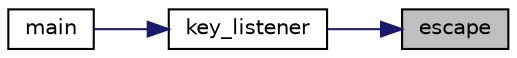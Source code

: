 digraph "escape"
{
 // LATEX_PDF_SIZE
  edge [fontname="Helvetica",fontsize="10",labelfontname="Helvetica",labelfontsize="10"];
  node [fontname="Helvetica",fontsize="10",shape=record];
  rankdir="RL";
  Node1 [label="escape",height=0.2,width=0.4,color="black", fillcolor="grey75", style="filled", fontcolor="black",tooltip="Function that make the player quit the game if escape is pressed."];
  Node1 -> Node2 [dir="back",color="midnightblue",fontsize="10",style="solid"];
  Node2 [label="key_listener",height=0.2,width=0.4,color="black", fillcolor="white", style="filled",URL="$key__listener_8h.html#a6661073e728eb5818d0faf3dfd8dfe98",tooltip="Function that listen the keyboard."];
  Node2 -> Node3 [dir="back",color="midnightblue",fontsize="10",style="solid"];
  Node3 [label="main",height=0.2,width=0.4,color="black", fillcolor="white", style="filled",URL="$main_8c.html#abf9e6b7e6f15df4b525a2e7705ba3089",tooltip="Main function of the project contain the game loop."];
}
